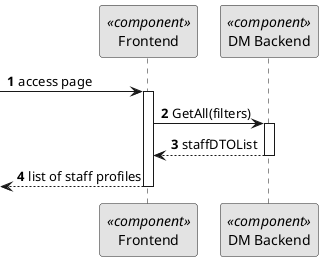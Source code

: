 @startuml
skinparam monochrome true
skinparam packageStyle rectangle
skinparam shadowing false

autonumber

participant "Frontend" as FE <<component>>
participant "DM Backend" as BE <<component>>



-> FE: access page
activate FE
FE -> BE: GetAll(filters)
activate BE
BE --> FE: staffDTOList
deactivate BE
<--FE: list of staff profiles
deactivate FE


@enduml